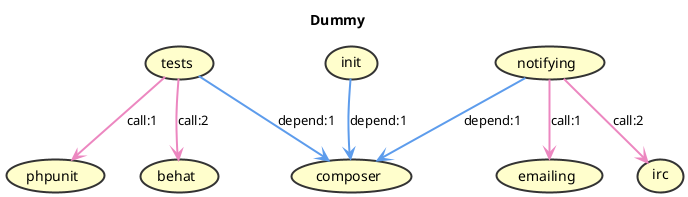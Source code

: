 @startuml

title Dummy
skinparam ArrowFontColor Black
skinparam ArrowThickness 2
skinparam UseCaseBackgroundColor #FFFECC
skinparam UseCaseBorderColor #333333
skinparam UseCaseBorderThickness 2
skinparam UseCaseFontColor Black

(init)
(composer)
(tests)
(notifying)
(emailing)
(irc)
(phpunit)
(behat)


(init) -[#5D9CEC]-> (composer) : depend:1
(tests) -[#EC87C0]-> (phpunit) : call:1
(tests) -[#EC87C0]-> (behat) : call:2
(tests) -[#5D9CEC]-> (composer) : depend:1
(notifying) -[#EC87C0]-> (emailing) : call:1
(notifying) -[#EC87C0]-> (irc) : call:2
(notifying) -[#5D9CEC]-> (composer) : depend:1

@enduml
